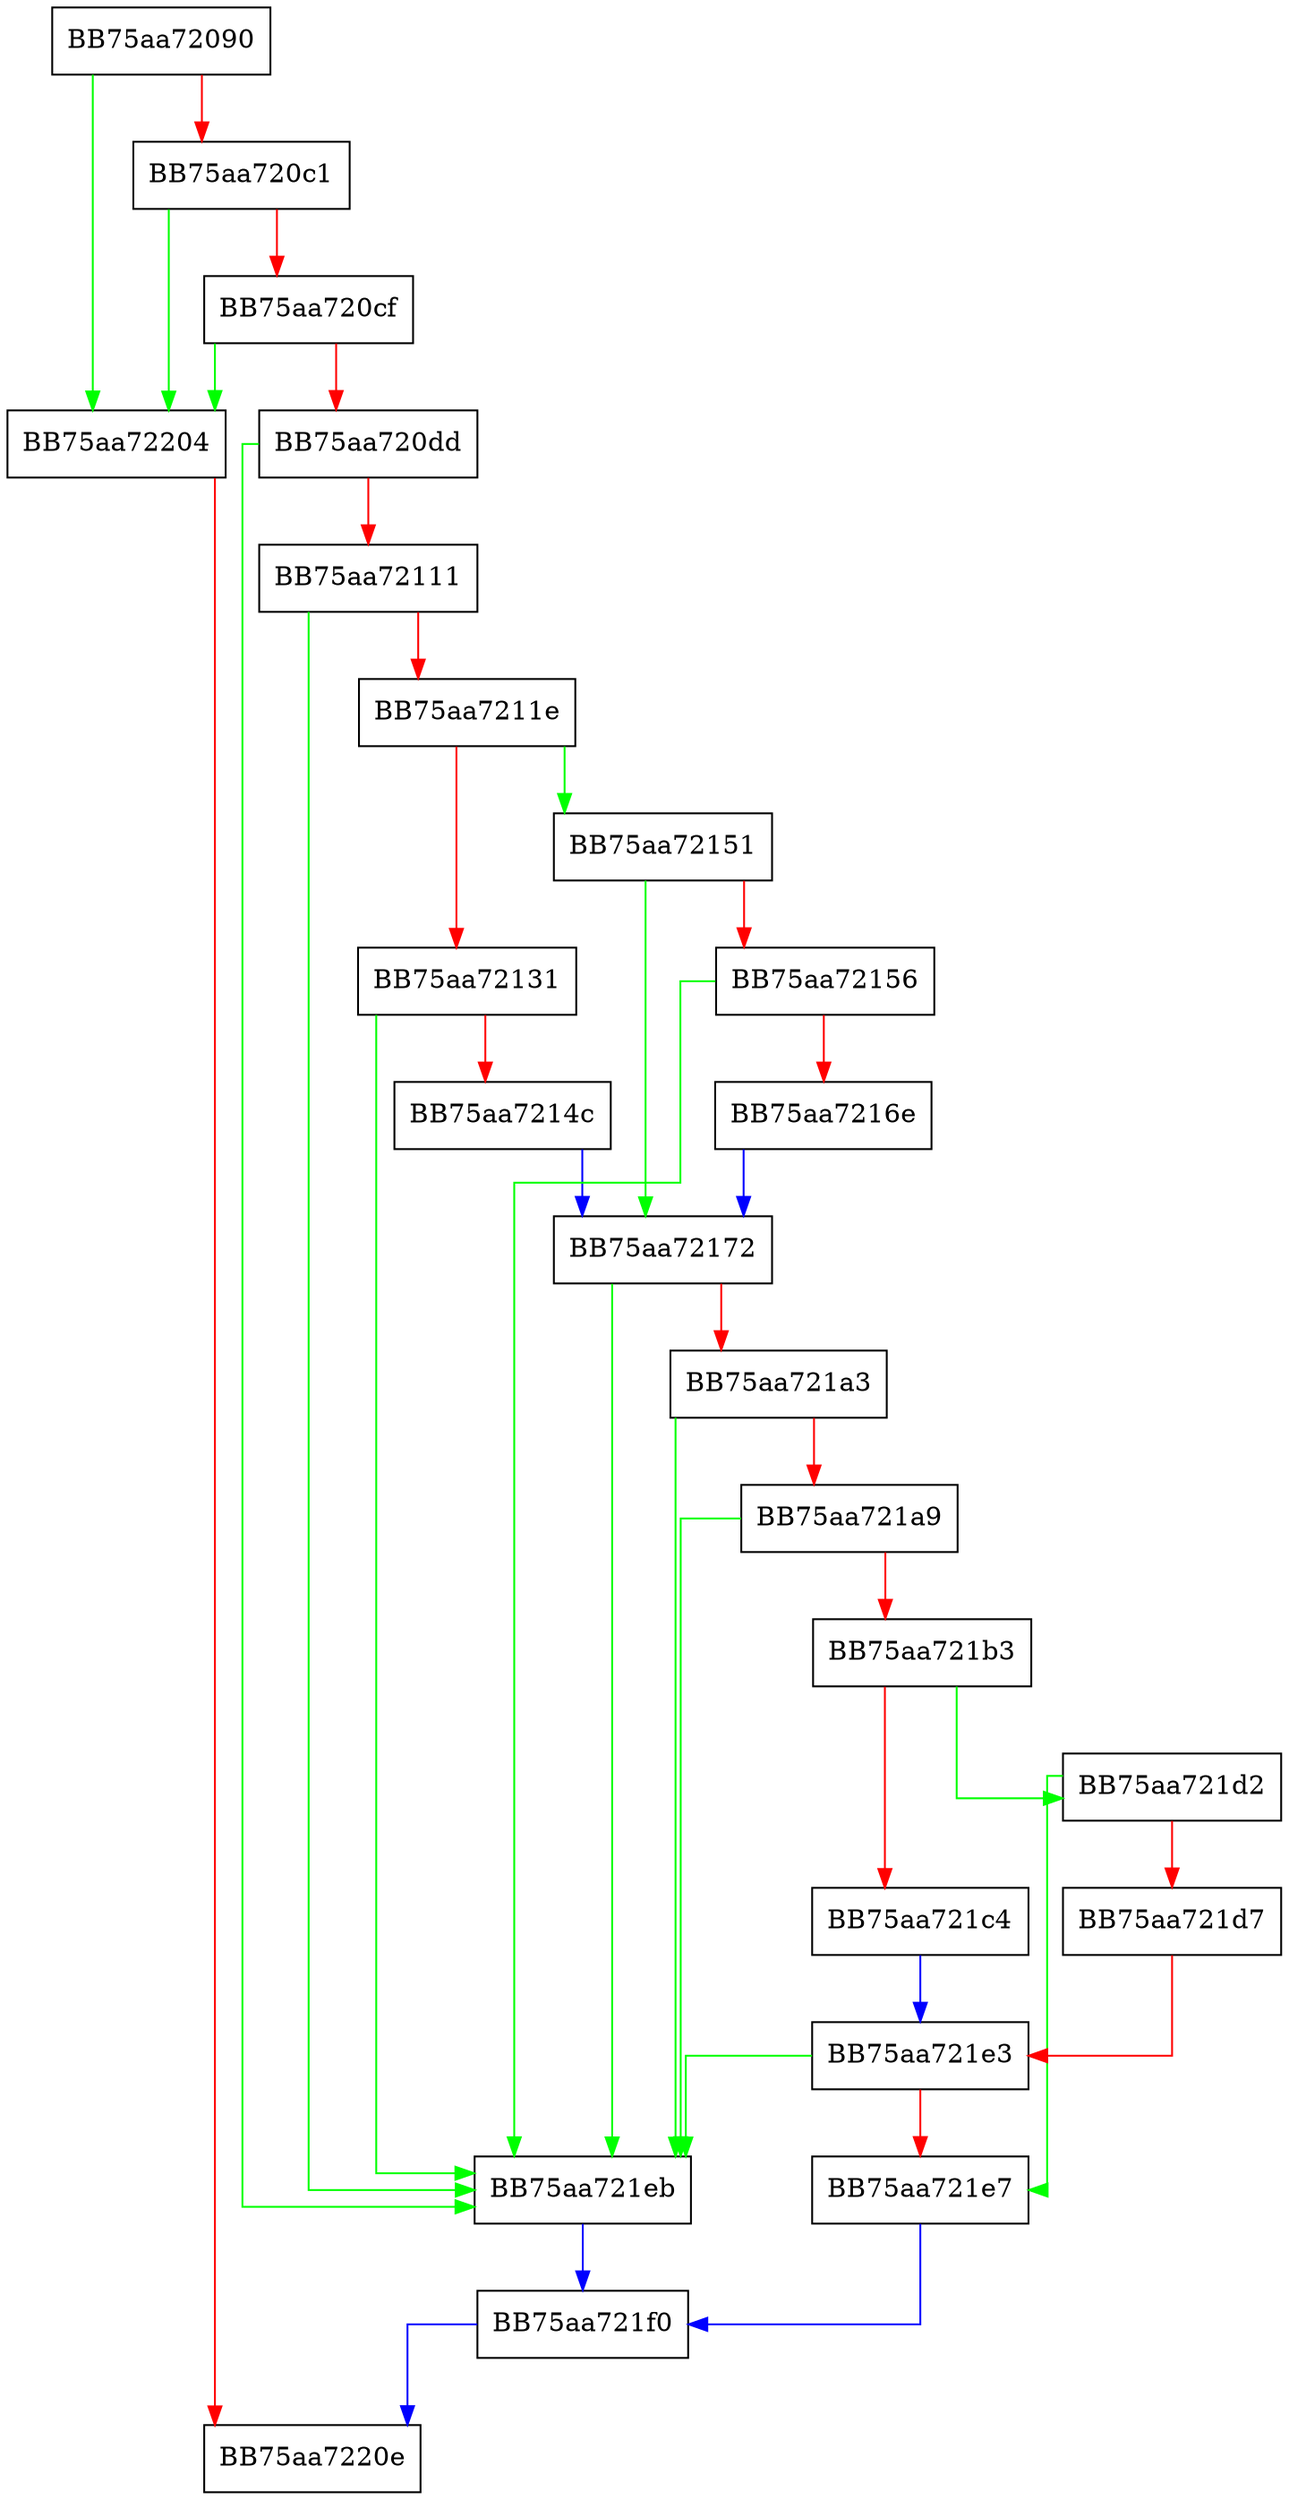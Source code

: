 digraph NTDLL_DLL_NtOpenThreadWorker {
  node [shape="box"];
  graph [splines=ortho];
  BB75aa72090 -> BB75aa72204 [color="green"];
  BB75aa72090 -> BB75aa720c1 [color="red"];
  BB75aa720c1 -> BB75aa72204 [color="green"];
  BB75aa720c1 -> BB75aa720cf [color="red"];
  BB75aa720cf -> BB75aa72204 [color="green"];
  BB75aa720cf -> BB75aa720dd [color="red"];
  BB75aa720dd -> BB75aa721eb [color="green"];
  BB75aa720dd -> BB75aa72111 [color="red"];
  BB75aa72111 -> BB75aa721eb [color="green"];
  BB75aa72111 -> BB75aa7211e [color="red"];
  BB75aa7211e -> BB75aa72151 [color="green"];
  BB75aa7211e -> BB75aa72131 [color="red"];
  BB75aa72131 -> BB75aa721eb [color="green"];
  BB75aa72131 -> BB75aa7214c [color="red"];
  BB75aa7214c -> BB75aa72172 [color="blue"];
  BB75aa72151 -> BB75aa72172 [color="green"];
  BB75aa72151 -> BB75aa72156 [color="red"];
  BB75aa72156 -> BB75aa721eb [color="green"];
  BB75aa72156 -> BB75aa7216e [color="red"];
  BB75aa7216e -> BB75aa72172 [color="blue"];
  BB75aa72172 -> BB75aa721eb [color="green"];
  BB75aa72172 -> BB75aa721a3 [color="red"];
  BB75aa721a3 -> BB75aa721eb [color="green"];
  BB75aa721a3 -> BB75aa721a9 [color="red"];
  BB75aa721a9 -> BB75aa721eb [color="green"];
  BB75aa721a9 -> BB75aa721b3 [color="red"];
  BB75aa721b3 -> BB75aa721d2 [color="green"];
  BB75aa721b3 -> BB75aa721c4 [color="red"];
  BB75aa721c4 -> BB75aa721e3 [color="blue"];
  BB75aa721d2 -> BB75aa721e7 [color="green"];
  BB75aa721d2 -> BB75aa721d7 [color="red"];
  BB75aa721d7 -> BB75aa721e3 [color="red"];
  BB75aa721e3 -> BB75aa721eb [color="green"];
  BB75aa721e3 -> BB75aa721e7 [color="red"];
  BB75aa721e7 -> BB75aa721f0 [color="blue"];
  BB75aa721eb -> BB75aa721f0 [color="blue"];
  BB75aa721f0 -> BB75aa7220e [color="blue"];
  BB75aa72204 -> BB75aa7220e [color="red"];
}